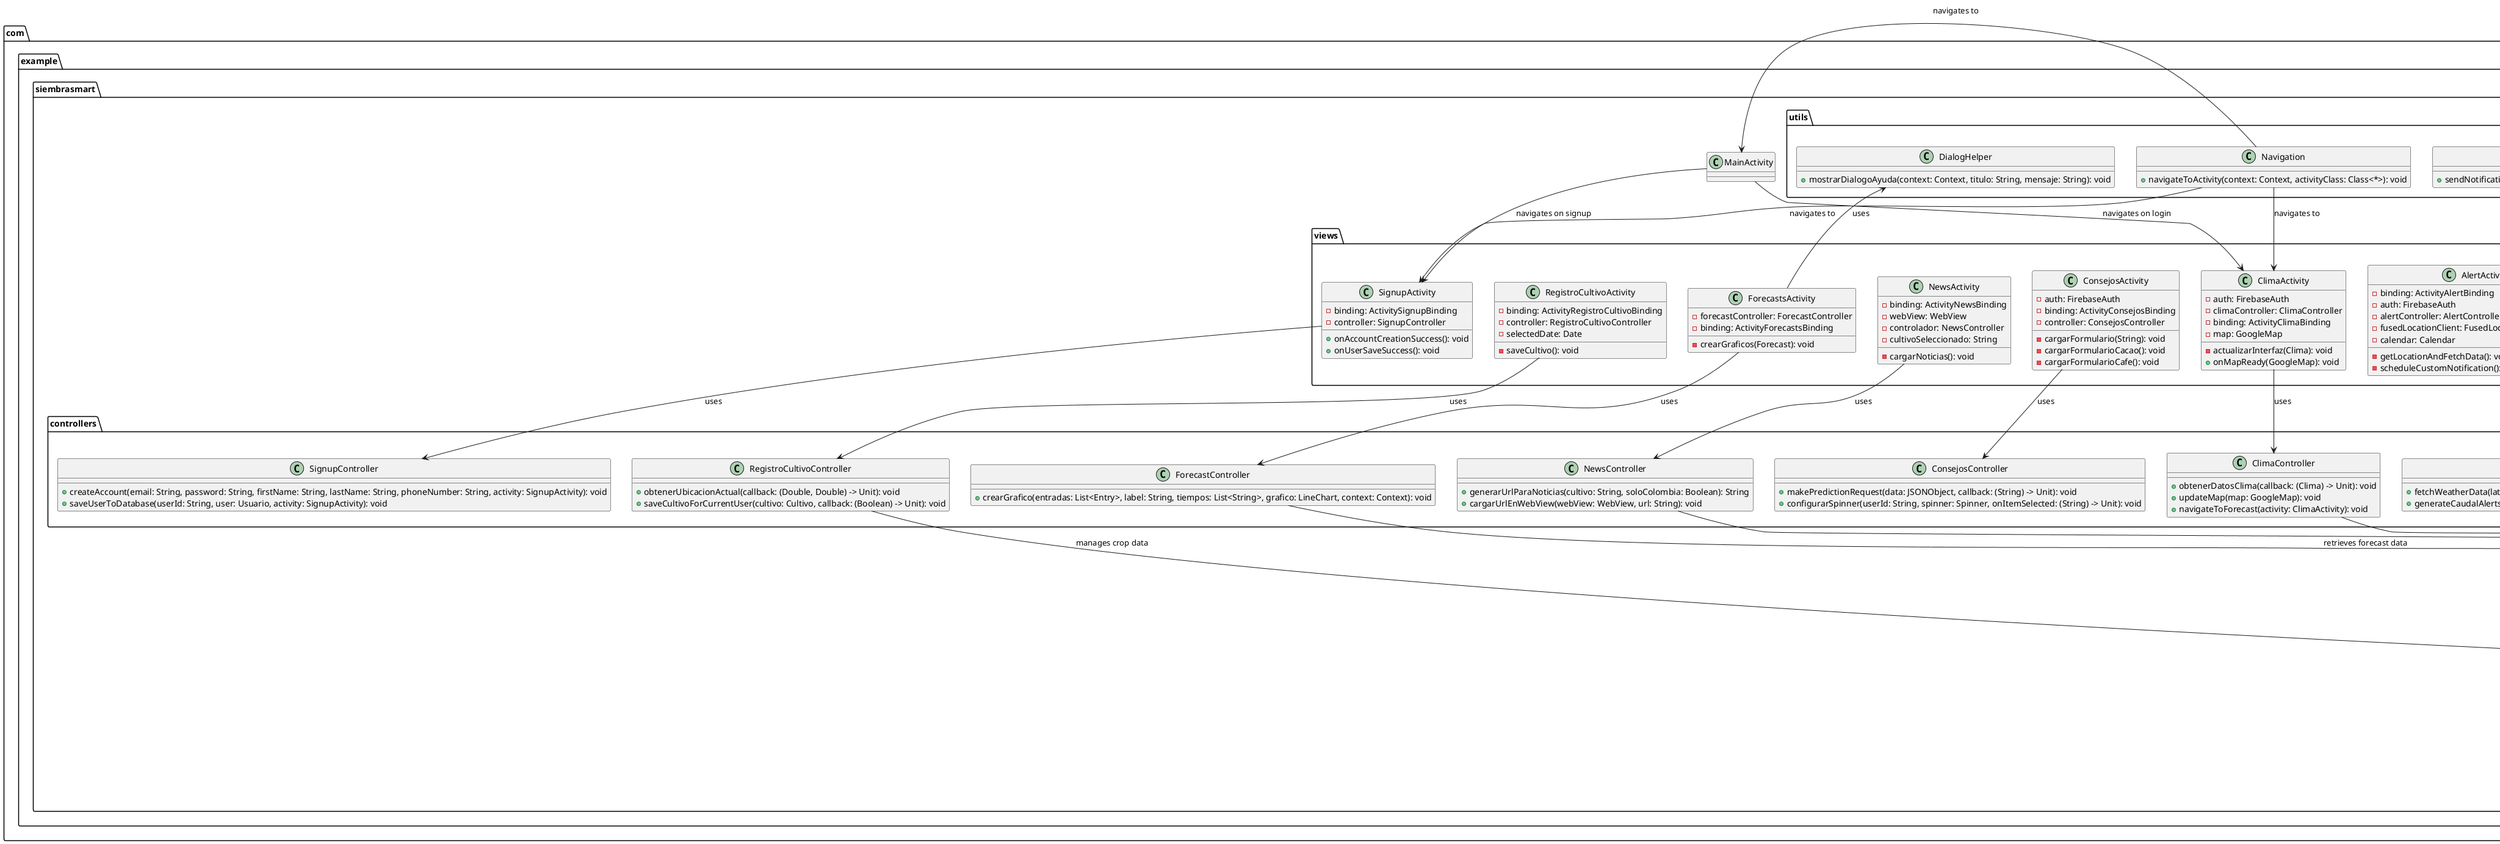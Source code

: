 @startuml

package "com.example.siembrasmart" {

    package controllers {
        class UserProfileController {
        + loadUserProfile(userId: String, onDataLoaded: (Usuario?) -> Unit): void
        + saveUserProfile(userId: String, updatedFirstName: String, updatedLastName: String, updatedPhoneNumber: String, onSaveComplete: (Boolean) -> Unit): void
        + signOut(): void
        }

        class StartFormController {
            + saveSelectedModels(userId: String, selectedModels: List<String>, callback: (Boolean) -> Unit): void
        }

        class SignupController {
            + createAccount(email: String, password: String, firstName: String, lastName: String, phoneNumber: String, activity: SignupActivity): void
            + saveUserToDatabase(userId: String, user: Usuario, activity: SignupActivity): void
        }

        class RegistroCultivoController {
            + obtenerUbicacionActual(callback: (Double, Double) -> Unit): void
            + saveCultivoForCurrentUser(cultivo: Cultivo, callback: (Boolean) -> Unit): void
        }

        class NewsController {
            + generarUrlParaNoticias(cultivo: String, soloColombia: Boolean): String
            + cargarUrlEnWebView(webView: WebView, url: String): void
        }

        class ForecastController {
            + crearGrafico(entradas: List<Entry>, label: String, tiempos: List<String>, grafico: LineChart, context: Context): void
        }

        class ConsejosController {
            + makePredictionRequest(data: JSONObject, callback: (String) -> Unit): void
            + configurarSpinner(userId: String, spinner: Spinner, onItemSelected: (String) -> Unit): void
        }

        class ClimaController {
            + obtenerDatosClima(callback: (Clima) -> Unit): void
            + updateMap(map: GoogleMap): void
            + navigateToForecast(activity: ClimaActivity): void
        }

        class AlertController {
            + fetchWeatherData(latitud: Double, longitud: Double, onResult: (Alertas) -> Unit): void
            + generateCaudalAlerts(caudalMax: MutableList<Double>, caudalMean: MutableList<Double>, caudalMin: MutableList<Double>, thresholdCaudalAlto: Double, thresholdCaudalModerado: Double, thresholdCaudalMuyBajo: Double, thresholdCaudalBajo: Double): Alertas
        }
    }

    package models {
           class Usuario {
               + firstName: String
               + lastName: String
               + email: String
               + phoneNumber: String
               + modelosUsados: List<String>
               + cultivos: List<Cultivo>
           }

           class Forecast {
               + temperaturas: List<Double>
               + humedades: List<Int>
               + probabilidadesPrecipitacion: List<Int>
               + precipitaciones: List<Double>
               + evapotranspiraciones: List<Double>
               + velocidadesViento: List<Double>
               + humedadesSuelo: List<Double>
               + tiempos: List<String>
           }

           class Cultivo {
               + nombre: String
               + tipo: String
               + fechaInicio: Date
               + latitud: Double
               + longitud: Double
               + area: Double
               + id: String
           }

           class Clima {
               + temperatura: Double
               + humedad: Int
               + aparenteTemperatura: Double
               + precipitacion: Double
               + nubosidad: Int
               + velocidadViento: Double
               + temperaturas: MutableList<Double>
               + humedades: MutableList<Int>
               + probabilidadesPrecipitacion: MutableList<Int>
               + precipitaciones: MutableList<Double>
               + evapotranspiraciones: MutableList<Double>
               + velocidadesViento: MutableList<Double>
               + humedadesSuelo: MutableList<Double>
               + times: MutableList<String>
           }

           class Alertas {
               + alertaCaudalAlto: String
               + alertaCaudalModerado: String
               + alertaCaudalMuyBajo: String
               + alertaCaudalBajo: String
           }

       }

    package utils {
        class CustomMarkerView {
            + updateMarker(data: Clima): void
        }

        class Navigation {
            + navigateToActivity(context: Context, activityClass: Class<*>): void
        }

        class Notification {
            + sendNotification(title: String, message: String): void
        }

        class DialogHelper {
            + mostrarDialogoAyuda(context: Context, titulo: String, mensaje: String): void
        }
    }


    package views {
        class UserProfileActivity {
            - binding: ActivityUserProfileBinding
            - userId: String
            - controller: UserProfileController
            - loadUserProfile(): void
            - cerrarSesion(): void
        }

        class StartFormActivity {
            - binding: ActivityStartFormBinding
            - controller: StartFormController
        }

        class SignupActivity {
            - binding: ActivitySignupBinding
            - controller: SignupController
            + onAccountCreationSuccess(): void
            + onUserSaveSuccess(): void
        }

        class RegistroCultivoActivity {
            - binding: ActivityRegistroCultivoBinding
            - controller: RegistroCultivoController
            - selectedDate: Date
            - saveCultivo(): void
        }

        class NewsActivity {
            - binding: ActivityNewsBinding
            - webView: WebView
            - controlador: NewsController
            - cultivoSeleccionado: String
            - cargarNoticias(): void
        }

        class ForecastsActivity {
            - forecastController: ForecastController
            - binding: ActivityForecastsBinding
            - crearGraficos(Forecast): void
        }

        class ConsejosActivity {
            - auth: FirebaseAuth
            - binding: ActivityConsejosBinding
            - controller: ConsejosController
            - cargarFormulario(String): void
            - cargarFormularioCacao(): void
            - cargarFormularioCafe(): void
        }

        class ClimaActivity {
            - auth: FirebaseAuth
            - climaController: ClimaController
            - binding: ActivityClimaBinding
            - map: GoogleMap
            - actualizarInterfaz(Clima): void
            + onMapReady(GoogleMap): void
        }

        class AlertActivity {
            - binding: ActivityAlertBinding
            - auth: FirebaseAuth
            - alertController: AlertController
            - fusedLocationClient: FusedLocationProviderClient
            - calendar: Calendar
            - getLocationAndFetchData(): void
            - scheduleCustomNotification(): void

        }
    }

    ClimaActivity --> ClimaController : uses
    AlertActivity --> AlertController : uses
    ConsejosActivity --> ConsejosController : uses
    ForecastsActivity --> ForecastController : uses
    ForecastsActivity --> DialogHelper : uses

    NewsActivity --> NewsController : uses
    RegistroCultivoActivity --> RegistroCultivoController : uses
    SignupActivity --> SignupController : uses
    StartFormActivity --> StartFormController : uses
    UserProfileActivity --> UserProfileController : uses

    UserProfileController --> Usuario : manages
    StartFormController --> Usuario : stores models used
    NewsController --> Usuario : retrieves news preferences
    AlertController --> Alertas : retrieves alert data
    ClimaController --> Clima : updates weather data
    ForecastController --> Forecast : retrieves forecast data
    RegistroCultivoController --> Cultivo : manages crop data

    CustomMarkerView --> Clima : displays climate info
    Notification --> Alertas : sends alerts
    Navigation --> ClimaActivity : navigates to
    Navigation --> MainActivity : navigates to
    Navigation --> SignupActivity : navigates to

    MainActivity --> ClimaActivity : navigates on login
    MainActivity --> SignupActivity : navigates on signup
}

@enduml
